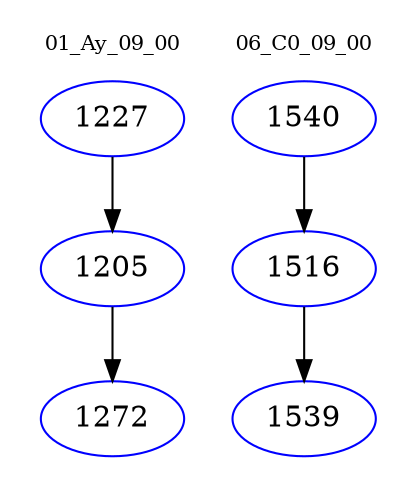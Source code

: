 digraph{
subgraph cluster_0 {
color = white
label = "01_Ay_09_00";
fontsize=10;
T0_1227 [label="1227", color="blue"]
T0_1227 -> T0_1205 [color="black"]
T0_1205 [label="1205", color="blue"]
T0_1205 -> T0_1272 [color="black"]
T0_1272 [label="1272", color="blue"]
}
subgraph cluster_1 {
color = white
label = "06_C0_09_00";
fontsize=10;
T1_1540 [label="1540", color="blue"]
T1_1540 -> T1_1516 [color="black"]
T1_1516 [label="1516", color="blue"]
T1_1516 -> T1_1539 [color="black"]
T1_1539 [label="1539", color="blue"]
}
}

